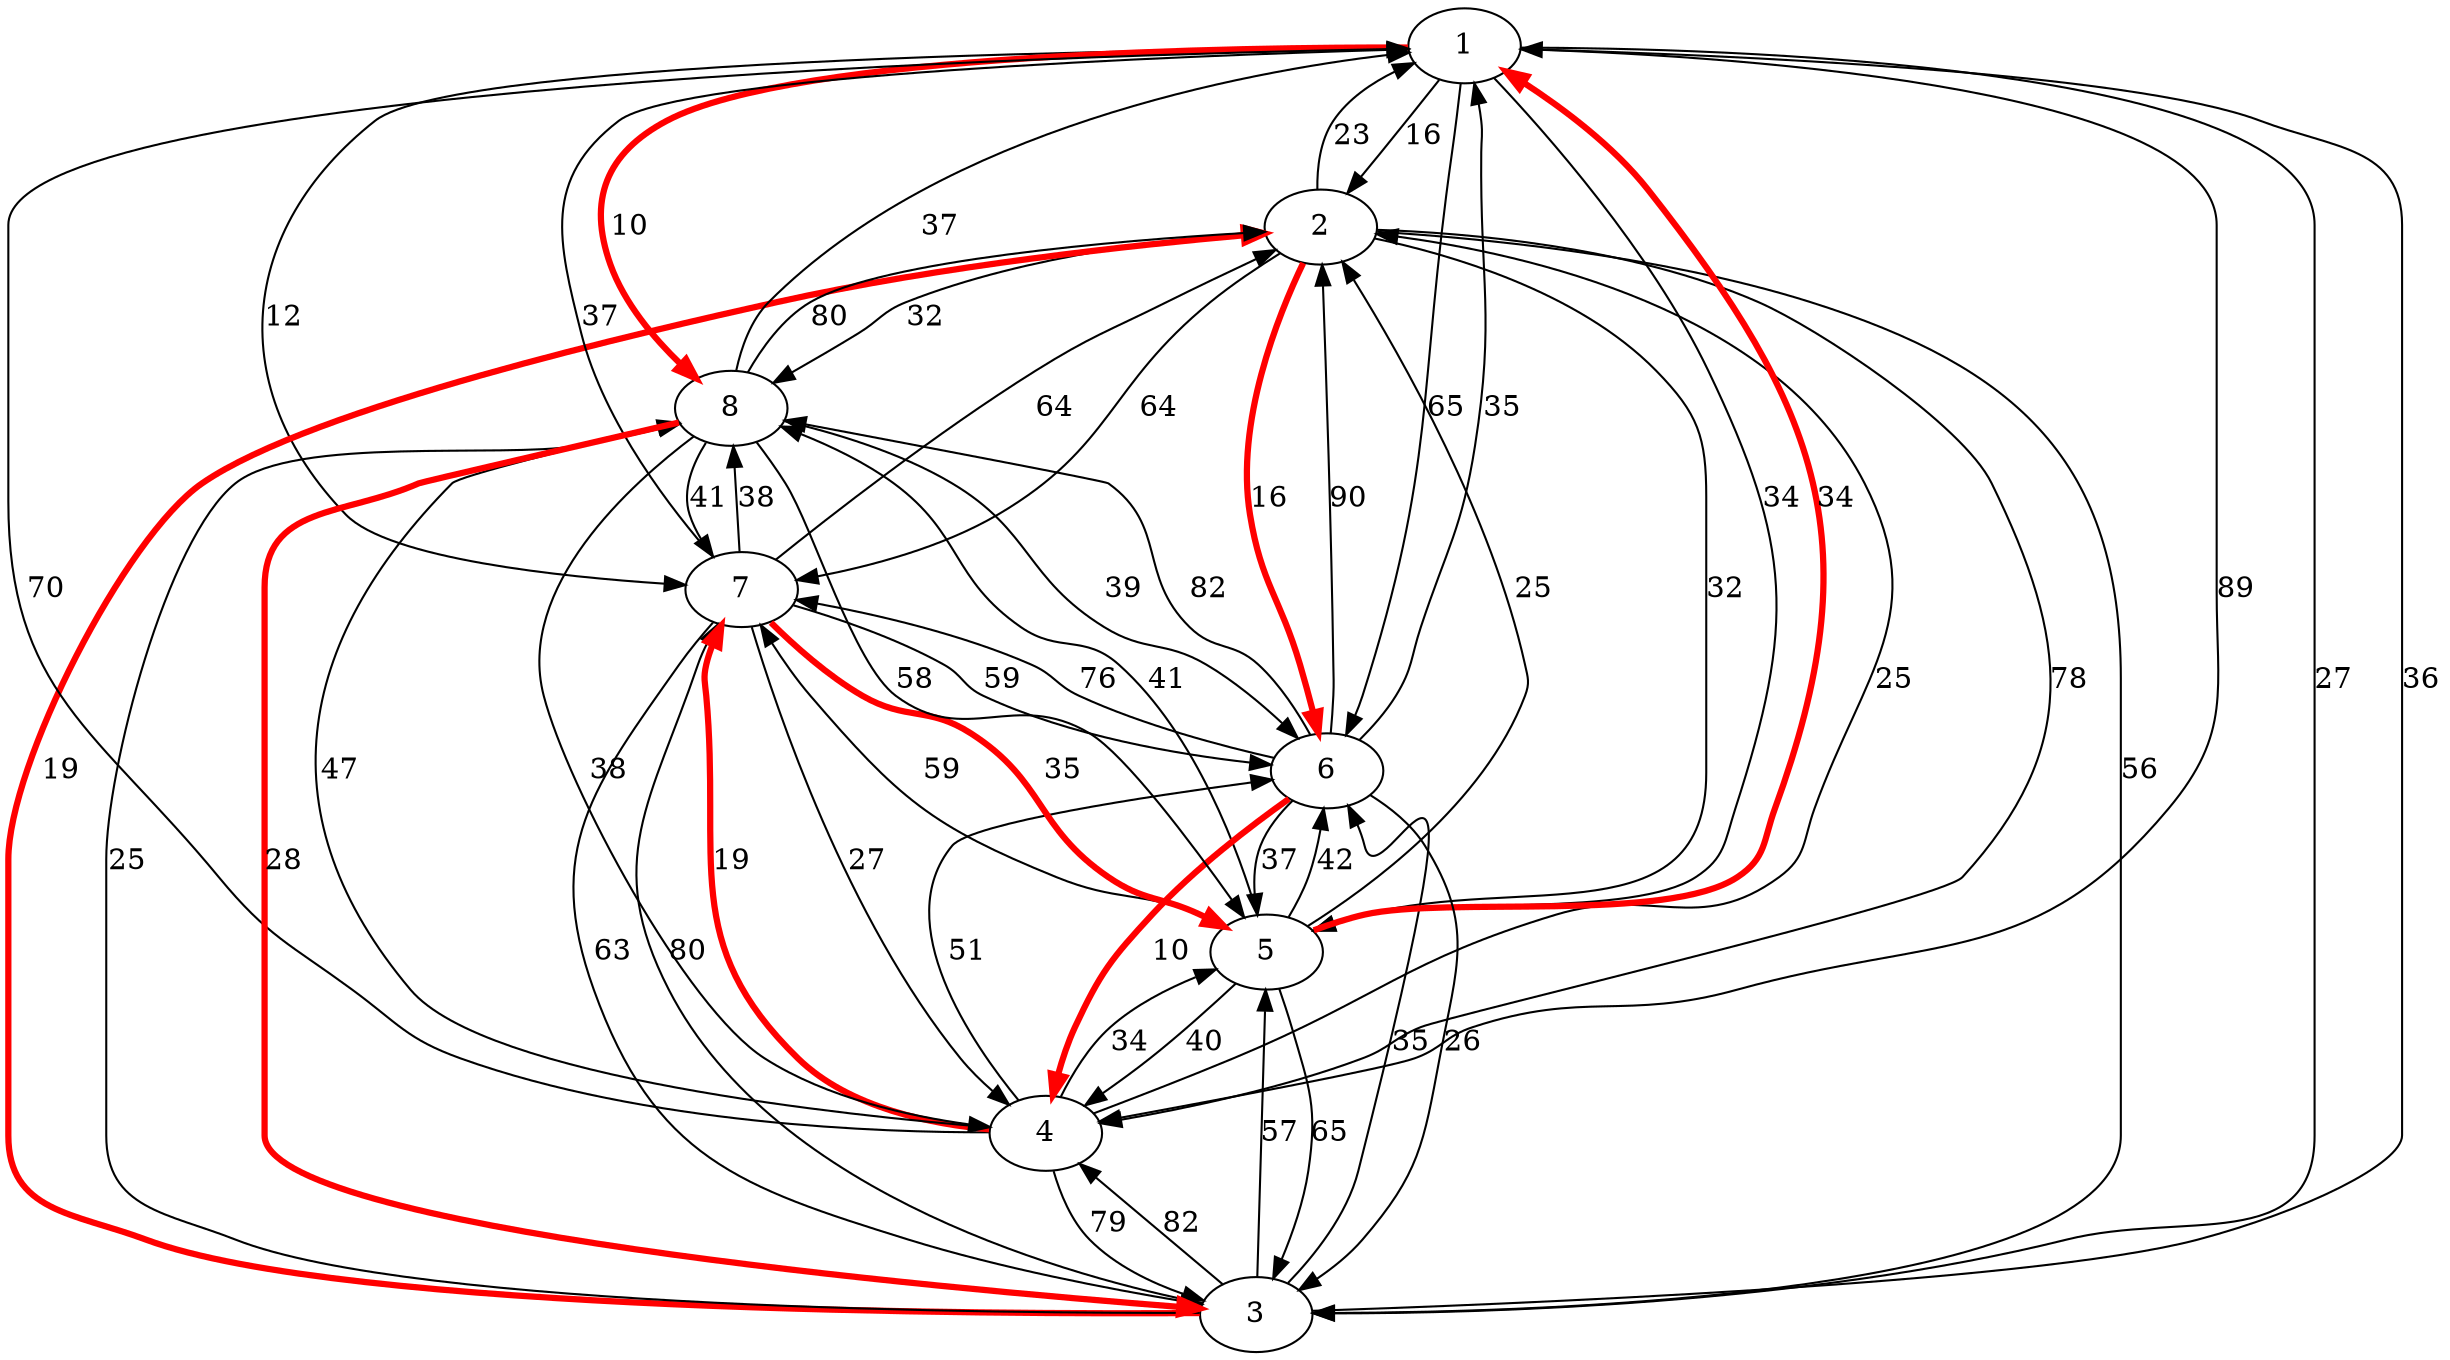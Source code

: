 digraph {
  1 -> 2[label="16"];
  1 -> 3[label="27"];
  1 -> 4[label="89"];
  1 -> 5[label="34"];
  1 -> 6[label="65"];
  1 -> 7[label="12"];
  1 -> 8[label="10" , color=red, penwidth=3.0];
  2 -> 1[label="23"];
  2 -> 3[label="56"];
  2 -> 4[label="78"];
  2 -> 5[label="32"];
  2 -> 6[label="16" , color=red, penwidth=3.0];
  2 -> 7[label="64"];
  2 -> 8[label="32"];
  3 -> 1[label="36"];
  3 -> 2[label="19" , color=red, penwidth=3.0];
  3 -> 4[label="82"];
  3 -> 5[label="57"];
  3 -> 6[label="35"];
  3 -> 7[label="80"];
  3 -> 8[label="25"];
  4 -> 1[label="70"];
  4 -> 2[label="25"];
  4 -> 3[label="79"];
  4 -> 5[label="34"];
  4 -> 6[label="51"];
  4 -> 7[label="19" , color=red, penwidth=3.0];
  4 -> 8[label="47"];
  5 -> 1[label="34" , color=red, penwidth=3.0];
  5 -> 2[label="25"];
  5 -> 3[label="65"];
  5 -> 4[label="40"];
  5 -> 6[label="42"];
  5 -> 7[label="59"];
  5 -> 8[label="41"];
  6 -> 1[label="35"];
  6 -> 2[label="90"];
  6 -> 3[label="26"];
  6 -> 4[label="10" , color=red, penwidth=3.0];
  6 -> 5[label="37"];
  6 -> 7[label="76"];
  6 -> 8[label="82"];
  7 -> 1[label="37"];
  7 -> 2[label="64"];
  7 -> 3[label="63"];
  7 -> 4[label="27"];
  7 -> 5[label="35" , color=red, penwidth=3.0];
  7 -> 6[label="59"];
  7 -> 8[label="38"];
  8 -> 1[label="37"];
  8 -> 2[label="80"];
  8 -> 3[label="28" , color=red, penwidth=3.0];
  8 -> 4[label="38"];
  8 -> 5[label="58"];
  8 -> 6[label="39"];
  8 -> 7[label="41"];
}